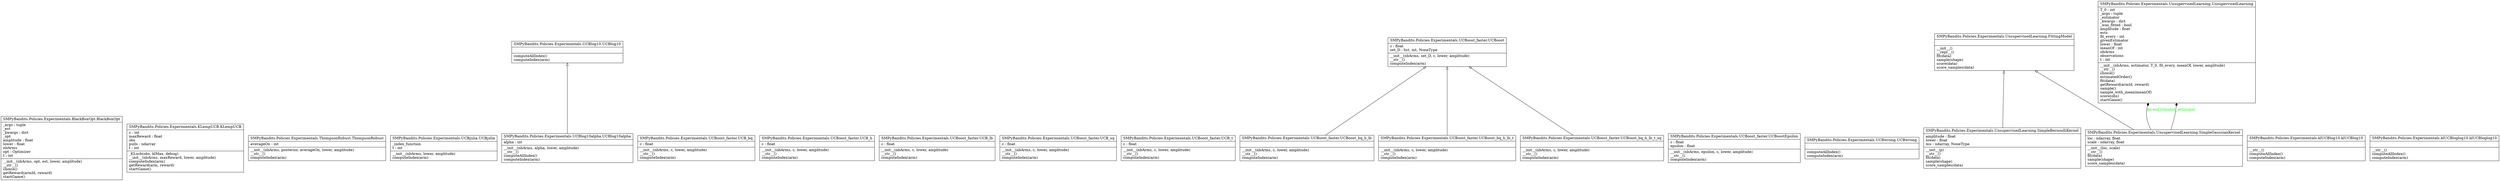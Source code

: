 digraph "classes_SMPyBandits.Policies.Experimentals" {
charset="utf-8"
rankdir=BT
"0" [label="{SMPyBandits.Policies.Experimentals.BlackBoxOpt.BlackBoxOpt|_args : tuple\l_est\l_kwargs : dict\l_opt\lamplitude : float\llower : float\lnbArms\lopt : Optimizer\lt : int\l|__init__(nbArms, opt, est, lower, amplitude)\l__str__()\lchoice()\lgetReward(armId, reward)\lstartGame()\l}", shape="record"];
"1" [label="{SMPyBandits.Policies.Experimentals.KLempUCB.KLempUCB|c : int\lmaxReward : float\lobs\lpulls : ndarray\lt : int\l|_KLucb(obs, klMax, debug)\l__init__(nbArms, maxReward, lower, amplitude)\lcomputeIndex(arm)\lgetReward(arm, reward)\lstartGame()\l}", shape="record"];
"2" [label="{SMPyBandits.Policies.Experimentals.ThompsonRobust.ThompsonRobust|averageOn : int\l|__init__(nbArms, posterior, averageOn, lower, amplitude)\l__str__()\lcomputeIndex(arm)\l}", shape="record"];
"3" [label="{SMPyBandits.Policies.Experimentals.UCBjulia.UCBjulia|_index_function\lt : int\l|__init__(nbArms, lower, amplitude)\lcomputeIndex(arm)\l}", shape="record"];
"4" [label="{SMPyBandits.Policies.Experimentals.UCBlog10.UCBlog10|\l|computeAllIndex()\lcomputeIndex(arm)\l}", shape="record"];
"5" [label="{SMPyBandits.Policies.Experimentals.UCBlog10alpha.UCBlog10alpha|alpha : int\l|__init__(nbArms, alpha, lower, amplitude)\l__str__()\lcomputeAllIndex()\lcomputeIndex(arm)\l}", shape="record"];
"6" [label="{SMPyBandits.Policies.Experimentals.UCBoost_faster.UCB_bq|c : float\l|__init__(nbArms, c, lower, amplitude)\l__str__()\lcomputeIndex(arm)\l}", shape="record"];
"7" [label="{SMPyBandits.Policies.Experimentals.UCBoost_faster.UCB_h|c : float\l|__init__(nbArms, c, lower, amplitude)\l__str__()\lcomputeIndex(arm)\l}", shape="record"];
"8" [label="{SMPyBandits.Policies.Experimentals.UCBoost_faster.UCB_lb|c : float\l|__init__(nbArms, c, lower, amplitude)\l__str__()\lcomputeIndex(arm)\l}", shape="record"];
"9" [label="{SMPyBandits.Policies.Experimentals.UCBoost_faster.UCB_sq|c : float\l|__init__(nbArms, c, lower, amplitude)\l__str__()\lcomputeIndex(arm)\l}", shape="record"];
"10" [label="{SMPyBandits.Policies.Experimentals.UCBoost_faster.UCB_t|c : float\l|__init__(nbArms, c, lower, amplitude)\l__str__()\lcomputeIndex(arm)\l}", shape="record"];
"11" [label="{SMPyBandits.Policies.Experimentals.UCBoost_faster.UCBoost|c : float\lset_D : list, int, NoneType\l|__init__(nbArms, set_D, c, lower, amplitude)\l__str__()\lcomputeIndex(arm)\l}", shape="record"];
"12" [label="{SMPyBandits.Policies.Experimentals.UCBoost_faster.UCBoostEpsilon|c : float\lepsilon : float\l|__init__(nbArms, epsilon, c, lower, amplitude)\l__str__()\lcomputeIndex(arm)\l}", shape="record"];
"13" [label="{SMPyBandits.Policies.Experimentals.UCBoost_faster.UCBoost_bq_h_lb|\l|__init__(nbArms, c, lower, amplitude)\l__str__()\lcomputeIndex(arm)\l}", shape="record"];
"14" [label="{SMPyBandits.Policies.Experimentals.UCBoost_faster.UCBoost_bq_h_lb_t|\l|__init__(nbArms, c, lower, amplitude)\l__str__()\lcomputeIndex(arm)\l}", shape="record"];
"15" [label="{SMPyBandits.Policies.Experimentals.UCBoost_faster.UCBoost_bq_h_lb_t_sq|\l|__init__(nbArms, c, lower, amplitude)\l__str__()\lcomputeIndex(arm)\l}", shape="record"];
"16" [label="{SMPyBandits.Policies.Experimentals.UCBwrong.UCBwrong|\l|computeAllIndex()\lcomputeIndex(arm)\l}", shape="record"];
"17" [label="{SMPyBandits.Policies.Experimentals.UnsupervisedLearning.FittingModel|\l|__init__()\l__repr__()\lfit(data)\lsample(shape)\lscore(data)\lscore_samples(data)\l}", shape="record"];
"18" [label="{SMPyBandits.Policies.Experimentals.UnsupervisedLearning.SimpleBernoulliKernel|amplitude : float\llower : float\lmu : ndarray, NoneType\l|__init__(p)\l__str__()\lfit(data)\lsample(shape)\lscore_samples(data)\l}", shape="record"];
"19" [label="{SMPyBandits.Policies.Experimentals.UnsupervisedLearning.SimpleGaussianKernel|loc : ndarray, float\lscale : ndarray, float\l|__init__(loc, scale)\l__str__()\lfit(data)\lsample(shape)\lscore_samples(data)\l}", shape="record"];
"20" [label="{SMPyBandits.Policies.Experimentals.UnsupervisedLearning.UnsupervisedLearning|T_0 : int\l_args : tuple\l_estimator\l_kwargs : dict\l_was_fitted : bool\lamplitude : float\lests\lfit_every : int\lgivenEstimator\llower : float\lmeanOf : int\lnbArms\lobservations\lt : int\l|__init__(nbArms, estimator, T_0, fit_every, meanOf, lower, amplitude)\l__str__()\lchoice()\lestimatedOrder()\lfit(data)\lgetReward(armId, reward)\lsample()\lsample_with_mean(meanOf)\lscore(obs)\lstartGame()\l}", shape="record"];
"21" [label="{SMPyBandits.Policies.Experimentals.klUCBlog10.klUCBlog10|\l|__str__()\lcomputeAllIndex()\lcomputeIndex(arm)\l}", shape="record"];
"22" [label="{SMPyBandits.Policies.Experimentals.klUCBloglog10.klUCBloglog10|\l|__str__()\lcomputeAllIndex()\lcomputeIndex(arm)\l}", shape="record"];
"5" -> "4" [arrowhead="empty", arrowtail="none"];
"13" -> "11" [arrowhead="empty", arrowtail="none"];
"14" -> "11" [arrowhead="empty", arrowtail="none"];
"15" -> "11" [arrowhead="empty", arrowtail="none"];
"18" -> "17" [arrowhead="empty", arrowtail="none"];
"19" -> "17" [arrowhead="empty", arrowtail="none"];
"19" -> "20" [arrowhead="diamond", arrowtail="none", fontcolor="green", label="givenEstimator", style="solid"];
"19" -> "20" [arrowhead="diamond", arrowtail="none", fontcolor="green", label="_estimator", style="solid"];
}
